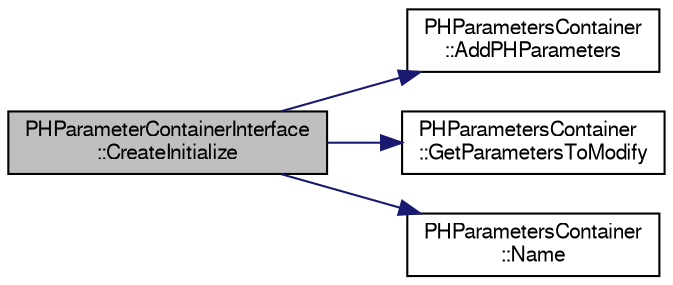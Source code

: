 digraph "PHParameterContainerInterface::CreateInitialize"
{
  bgcolor="transparent";
  edge [fontname="FreeSans",fontsize="10",labelfontname="FreeSans",labelfontsize="10"];
  node [fontname="FreeSans",fontsize="10",shape=record];
  rankdir="LR";
  Node1 [label="PHParameterContainerInterface\l::CreateInitialize",height=0.2,width=0.4,color="black", fillcolor="grey75", style="filled" fontcolor="black"];
  Node1 -> Node2 [color="midnightblue",fontsize="10",style="solid",fontname="FreeSans"];
  Node2 [label="PHParametersContainer\l::AddPHParameters",height=0.2,width=0.4,color="black",URL="$d7/d6b/classPHParametersContainer.html#ad3c40ee27c4af3a114848090c6e9ca8f"];
  Node1 -> Node3 [color="midnightblue",fontsize="10",style="solid",fontname="FreeSans"];
  Node3 [label="PHParametersContainer\l::GetParametersToModify",height=0.2,width=0.4,color="black",URL="$d7/d6b/classPHParametersContainer.html#aba1667ddd2cd8f22d694fd530650407e"];
  Node1 -> Node4 [color="midnightblue",fontsize="10",style="solid",fontname="FreeSans"];
  Node4 [label="PHParametersContainer\l::Name",height=0.2,width=0.4,color="black",URL="$d7/d6b/classPHParametersContainer.html#a5f90d78420cb8573142c8a4d1c029799"];
}
